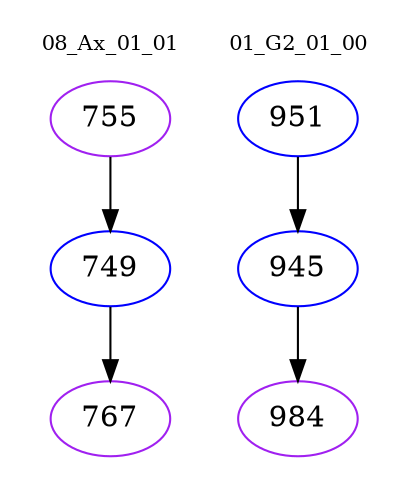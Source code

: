digraph{
subgraph cluster_0 {
color = white
label = "08_Ax_01_01";
fontsize=10;
T0_755 [label="755", color="purple"]
T0_755 -> T0_749 [color="black"]
T0_749 [label="749", color="blue"]
T0_749 -> T0_767 [color="black"]
T0_767 [label="767", color="purple"]
}
subgraph cluster_1 {
color = white
label = "01_G2_01_00";
fontsize=10;
T1_951 [label="951", color="blue"]
T1_951 -> T1_945 [color="black"]
T1_945 [label="945", color="blue"]
T1_945 -> T1_984 [color="black"]
T1_984 [label="984", color="purple"]
}
}
